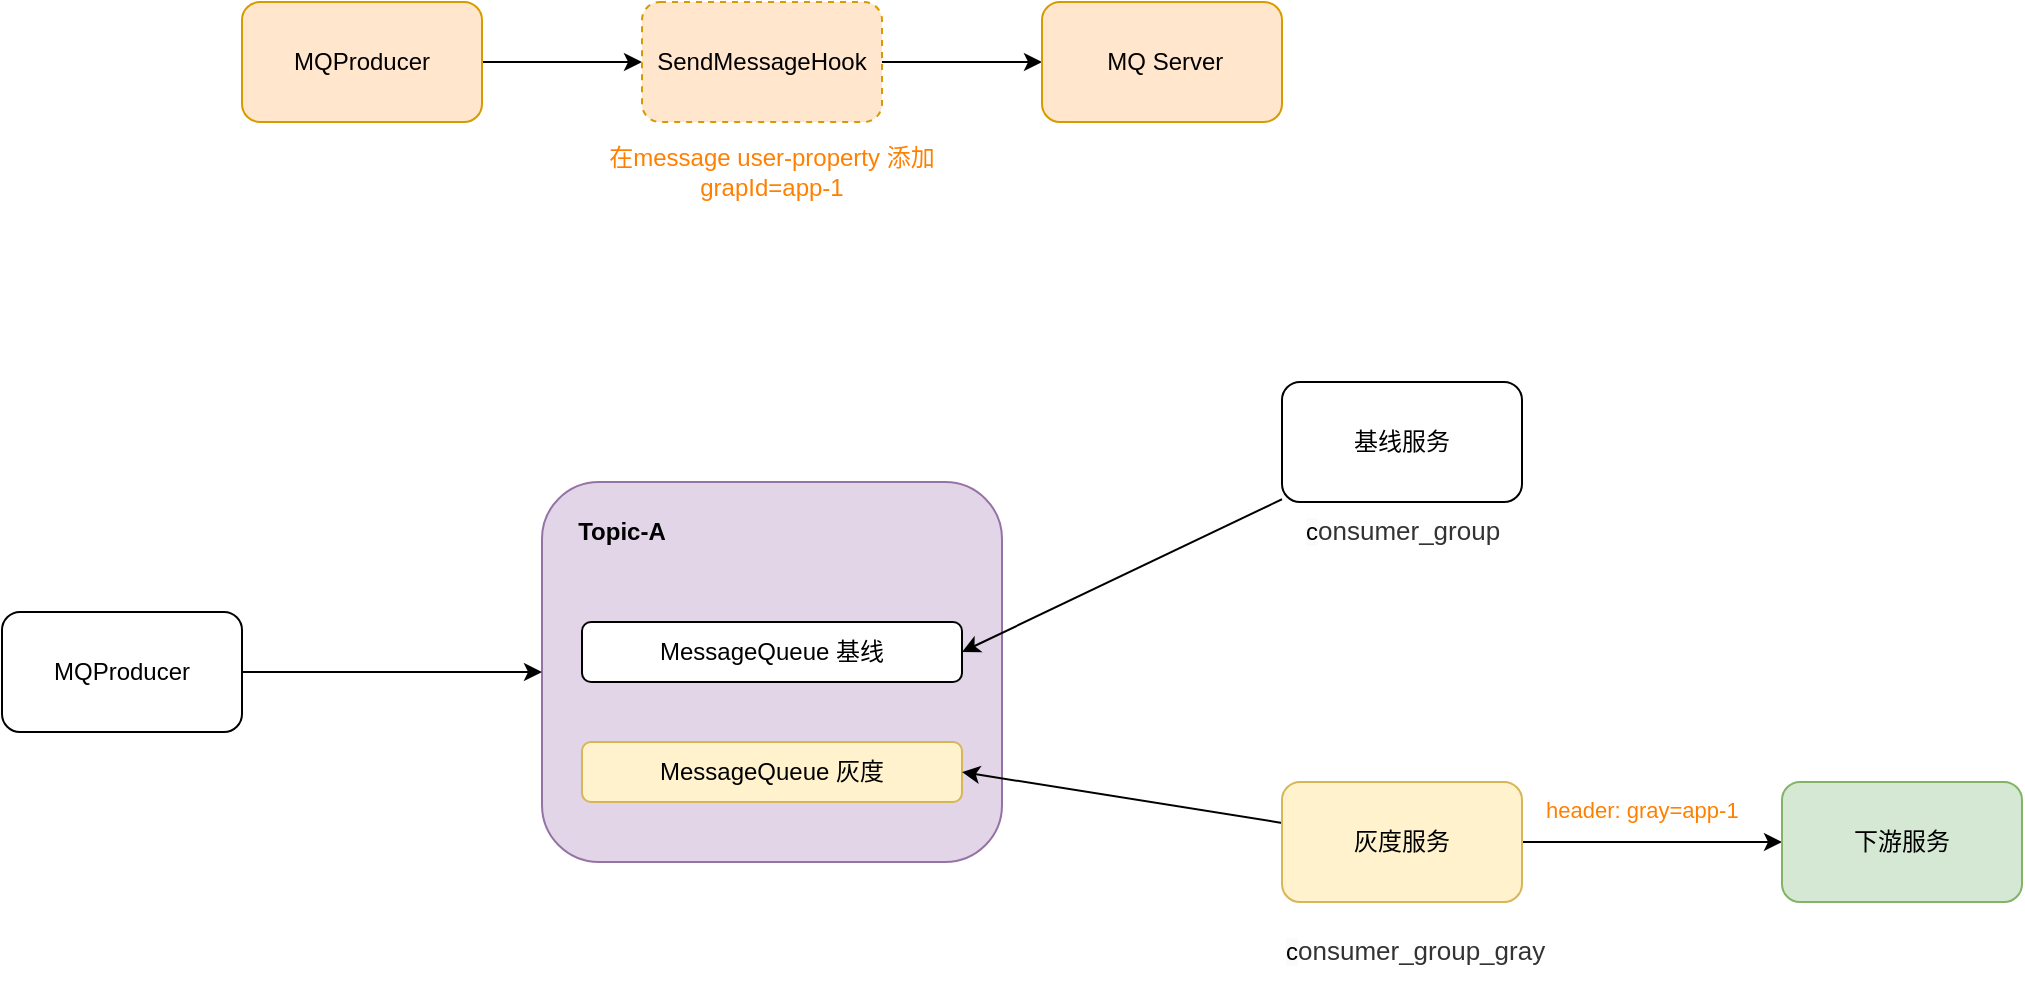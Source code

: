 <mxfile version="24.1.0" type="github">
  <diagram name="Page-1" id="PdCnAFTS8FPFW3GkIeFX">
    <mxGraphModel dx="954" dy="524" grid="1" gridSize="10" guides="1" tooltips="1" connect="1" arrows="1" fold="1" page="1" pageScale="1" pageWidth="850" pageHeight="1100" math="0" shadow="0">
      <root>
        <mxCell id="0" />
        <mxCell id="1" parent="0" />
        <mxCell id="4fq6fQGaYgkcOLLSfS4_-14" value="" style="rounded=1;whiteSpace=wrap;html=1;fillColor=#e1d5e7;strokeColor=#9673a6;" vertex="1" parent="1">
          <mxGeometry x="290" y="260" width="230" height="190" as="geometry" />
        </mxCell>
        <mxCell id="4fq6fQGaYgkcOLLSfS4_-3" value="" style="edgeStyle=orthogonalEdgeStyle;rounded=0;orthogonalLoop=1;jettySize=auto;html=1;" edge="1" parent="1" source="4fq6fQGaYgkcOLLSfS4_-1" target="4fq6fQGaYgkcOLLSfS4_-2">
          <mxGeometry relative="1" as="geometry" />
        </mxCell>
        <mxCell id="4fq6fQGaYgkcOLLSfS4_-1" value="MQProducer" style="rounded=1;whiteSpace=wrap;html=1;fillColor=#ffe6cc;strokeColor=#d79b00;" vertex="1" parent="1">
          <mxGeometry x="140" y="20" width="120" height="60" as="geometry" />
        </mxCell>
        <mxCell id="4fq6fQGaYgkcOLLSfS4_-5" value="" style="edgeStyle=orthogonalEdgeStyle;rounded=0;orthogonalLoop=1;jettySize=auto;html=1;" edge="1" parent="1" source="4fq6fQGaYgkcOLLSfS4_-2" target="4fq6fQGaYgkcOLLSfS4_-4">
          <mxGeometry relative="1" as="geometry" />
        </mxCell>
        <mxCell id="4fq6fQGaYgkcOLLSfS4_-2" value="SendMessageHook" style="whiteSpace=wrap;html=1;rounded=1;fillColor=#ffe6cc;strokeColor=#d79b00;dashed=1;" vertex="1" parent="1">
          <mxGeometry x="340" y="20" width="120" height="60" as="geometry" />
        </mxCell>
        <mxCell id="4fq6fQGaYgkcOLLSfS4_-4" value="&amp;nbsp;MQ Server" style="whiteSpace=wrap;html=1;rounded=1;fillColor=#ffe6cc;strokeColor=#d79b00;" vertex="1" parent="1">
          <mxGeometry x="540" y="20" width="120" height="60" as="geometry" />
        </mxCell>
        <mxCell id="4fq6fQGaYgkcOLLSfS4_-7" value="&lt;font color=&quot;#ff8000&quot;&gt;在message user-property 添加 grapId=app-1&lt;/font&gt;" style="text;html=1;align=center;verticalAlign=middle;whiteSpace=wrap;rounded=0;" vertex="1" parent="1">
          <mxGeometry x="320" y="90" width="170" height="30" as="geometry" />
        </mxCell>
        <mxCell id="4fq6fQGaYgkcOLLSfS4_-19" style="rounded=0;orthogonalLoop=1;jettySize=auto;html=1;" edge="1" parent="1" source="4fq6fQGaYgkcOLLSfS4_-9" target="4fq6fQGaYgkcOLLSfS4_-14">
          <mxGeometry relative="1" as="geometry" />
        </mxCell>
        <mxCell id="4fq6fQGaYgkcOLLSfS4_-9" value="MQProducer" style="rounded=1;whiteSpace=wrap;html=1;" vertex="1" parent="1">
          <mxGeometry x="20" y="325" width="120" height="60" as="geometry" />
        </mxCell>
        <mxCell id="4fq6fQGaYgkcOLLSfS4_-11" value="MessageQueue 基线" style="rounded=1;whiteSpace=wrap;html=1;" vertex="1" parent="1">
          <mxGeometry x="310" y="330" width="190" height="30" as="geometry" />
        </mxCell>
        <mxCell id="4fq6fQGaYgkcOLLSfS4_-12" value="MessageQueue 灰度" style="rounded=1;whiteSpace=wrap;html=1;fillColor=#fff2cc;strokeColor=#d6b656;" vertex="1" parent="1">
          <mxGeometry x="310" y="390" width="190" height="30" as="geometry" />
        </mxCell>
        <mxCell id="4fq6fQGaYgkcOLLSfS4_-23" style="rounded=0;orthogonalLoop=1;jettySize=auto;html=1;entryX=1;entryY=0.5;entryDx=0;entryDy=0;" edge="1" parent="1" source="4fq6fQGaYgkcOLLSfS4_-13" target="4fq6fQGaYgkcOLLSfS4_-11">
          <mxGeometry relative="1" as="geometry" />
        </mxCell>
        <mxCell id="4fq6fQGaYgkcOLLSfS4_-13" value="基线服务" style="rounded=1;whiteSpace=wrap;html=1;" vertex="1" parent="1">
          <mxGeometry x="660" y="210" width="120" height="60" as="geometry" />
        </mxCell>
        <mxCell id="4fq6fQGaYgkcOLLSfS4_-15" value="&lt;b&gt;Topic-A&lt;/b&gt;" style="text;html=1;align=center;verticalAlign=middle;whiteSpace=wrap;rounded=0;" vertex="1" parent="1">
          <mxGeometry x="300" y="270" width="60" height="30" as="geometry" />
        </mxCell>
        <mxCell id="4fq6fQGaYgkcOLLSfS4_-24" style="rounded=0;orthogonalLoop=1;jettySize=auto;html=1;entryX=1;entryY=0.5;entryDx=0;entryDy=0;" edge="1" parent="1" source="4fq6fQGaYgkcOLLSfS4_-20" target="4fq6fQGaYgkcOLLSfS4_-12">
          <mxGeometry relative="1" as="geometry" />
        </mxCell>
        <mxCell id="4fq6fQGaYgkcOLLSfS4_-26" style="edgeStyle=orthogonalEdgeStyle;rounded=0;orthogonalLoop=1;jettySize=auto;html=1;" edge="1" parent="1" source="4fq6fQGaYgkcOLLSfS4_-20" target="4fq6fQGaYgkcOLLSfS4_-25">
          <mxGeometry relative="1" as="geometry" />
        </mxCell>
        <mxCell id="4fq6fQGaYgkcOLLSfS4_-20" value="灰度服务" style="rounded=1;whiteSpace=wrap;html=1;fillColor=#fff2cc;strokeColor=#d6b656;" vertex="1" parent="1">
          <mxGeometry x="660" y="410" width="120" height="60" as="geometry" />
        </mxCell>
        <mxCell id="4fq6fQGaYgkcOLLSfS4_-25" value="下游服务" style="rounded=1;whiteSpace=wrap;html=1;fillColor=#d5e8d4;strokeColor=#82b366;" vertex="1" parent="1">
          <mxGeometry x="910" y="410" width="120" height="60" as="geometry" />
        </mxCell>
        <mxCell id="4fq6fQGaYgkcOLLSfS4_-28" value="&lt;span style=&quot;font-family: Helvetica; font-size: 11px; font-style: normal; font-variant-ligatures: normal; font-variant-caps: normal; font-weight: 400; letter-spacing: normal; orphans: 2; text-align: center; text-indent: 0px; text-transform: none; widows: 2; word-spacing: 0px; -webkit-text-stroke-width: 0px; white-space: nowrap; background-color: rgb(255, 255, 255); text-decoration-thickness: initial; text-decoration-style: initial; text-decoration-color: initial; float: none; display: inline !important;&quot;&gt;&lt;font color=&quot;#ff8000&quot;&gt;header: gray=app-1&lt;/font&gt;&lt;/span&gt;" style="text;whiteSpace=wrap;html=1;" vertex="1" parent="1">
          <mxGeometry x="790" y="410" width="130" height="40" as="geometry" />
        </mxCell>
        <mxCell id="4fq6fQGaYgkcOLLSfS4_-30" value="&lt;span style=&quot;color: rgb(0, 0, 0); font-family: Helvetica; font-size: 12px; font-style: normal; font-variant-ligatures: normal; font-variant-caps: normal; font-weight: 400; letter-spacing: normal; orphans: 2; text-align: center; text-indent: 0px; text-transform: none; widows: 2; word-spacing: 0px; -webkit-text-stroke-width: 0px; white-space: normal; background-color: rgb(251, 251, 251); text-decoration-thickness: initial; text-decoration-style: initial; text-decoration-color: initial; display: inline !important; float: none;&quot;&gt;c&lt;/span&gt;&lt;span style=&quot;font-style: normal; font-variant-ligatures: normal; font-variant-caps: normal; font-weight: 400; letter-spacing: normal; orphans: 2; text-indent: 0px; text-transform: none; widows: 2; word-spacing: 0px; -webkit-text-stroke-width: 0px; white-space: normal; text-decoration-thickness: initial; text-decoration-style: initial; text-decoration-color: initial; background-color: rgb(255, 255, 255); color: rgb(51, 51, 51); font-family: Arial, sans-serif; font-size: 13px; text-align: start;&quot;&gt;onsumer_group_gray&lt;/span&gt;" style="text;whiteSpace=wrap;html=1;" vertex="1" parent="1">
          <mxGeometry x="660" y="480" width="160" height="40" as="geometry" />
        </mxCell>
        <mxCell id="4fq6fQGaYgkcOLLSfS4_-31" value="&lt;span style=&quot;color: rgb(0, 0, 0); font-family: Helvetica; font-size: 12px; font-style: normal; font-variant-ligatures: normal; font-variant-caps: normal; font-weight: 400; letter-spacing: normal; orphans: 2; text-align: center; text-indent: 0px; text-transform: none; widows: 2; word-spacing: 0px; -webkit-text-stroke-width: 0px; white-space: normal; background-color: rgb(251, 251, 251); text-decoration-thickness: initial; text-decoration-style: initial; text-decoration-color: initial; display: inline !important; float: none;&quot;&gt;c&lt;/span&gt;&lt;span style=&quot;font-style: normal; font-variant-ligatures: normal; font-variant-caps: normal; font-weight: 400; letter-spacing: normal; orphans: 2; text-indent: 0px; text-transform: none; widows: 2; word-spacing: 0px; -webkit-text-stroke-width: 0px; white-space: normal; text-decoration-thickness: initial; text-decoration-style: initial; text-decoration-color: initial; background-color: rgb(255, 255, 255); color: rgb(51, 51, 51); font-family: Arial, sans-serif; font-size: 13px; text-align: start;&quot;&gt;onsumer_group&lt;/span&gt;" style="text;whiteSpace=wrap;html=1;" vertex="1" parent="1">
          <mxGeometry x="670" y="270" width="130" height="40" as="geometry" />
        </mxCell>
      </root>
    </mxGraphModel>
  </diagram>
</mxfile>
